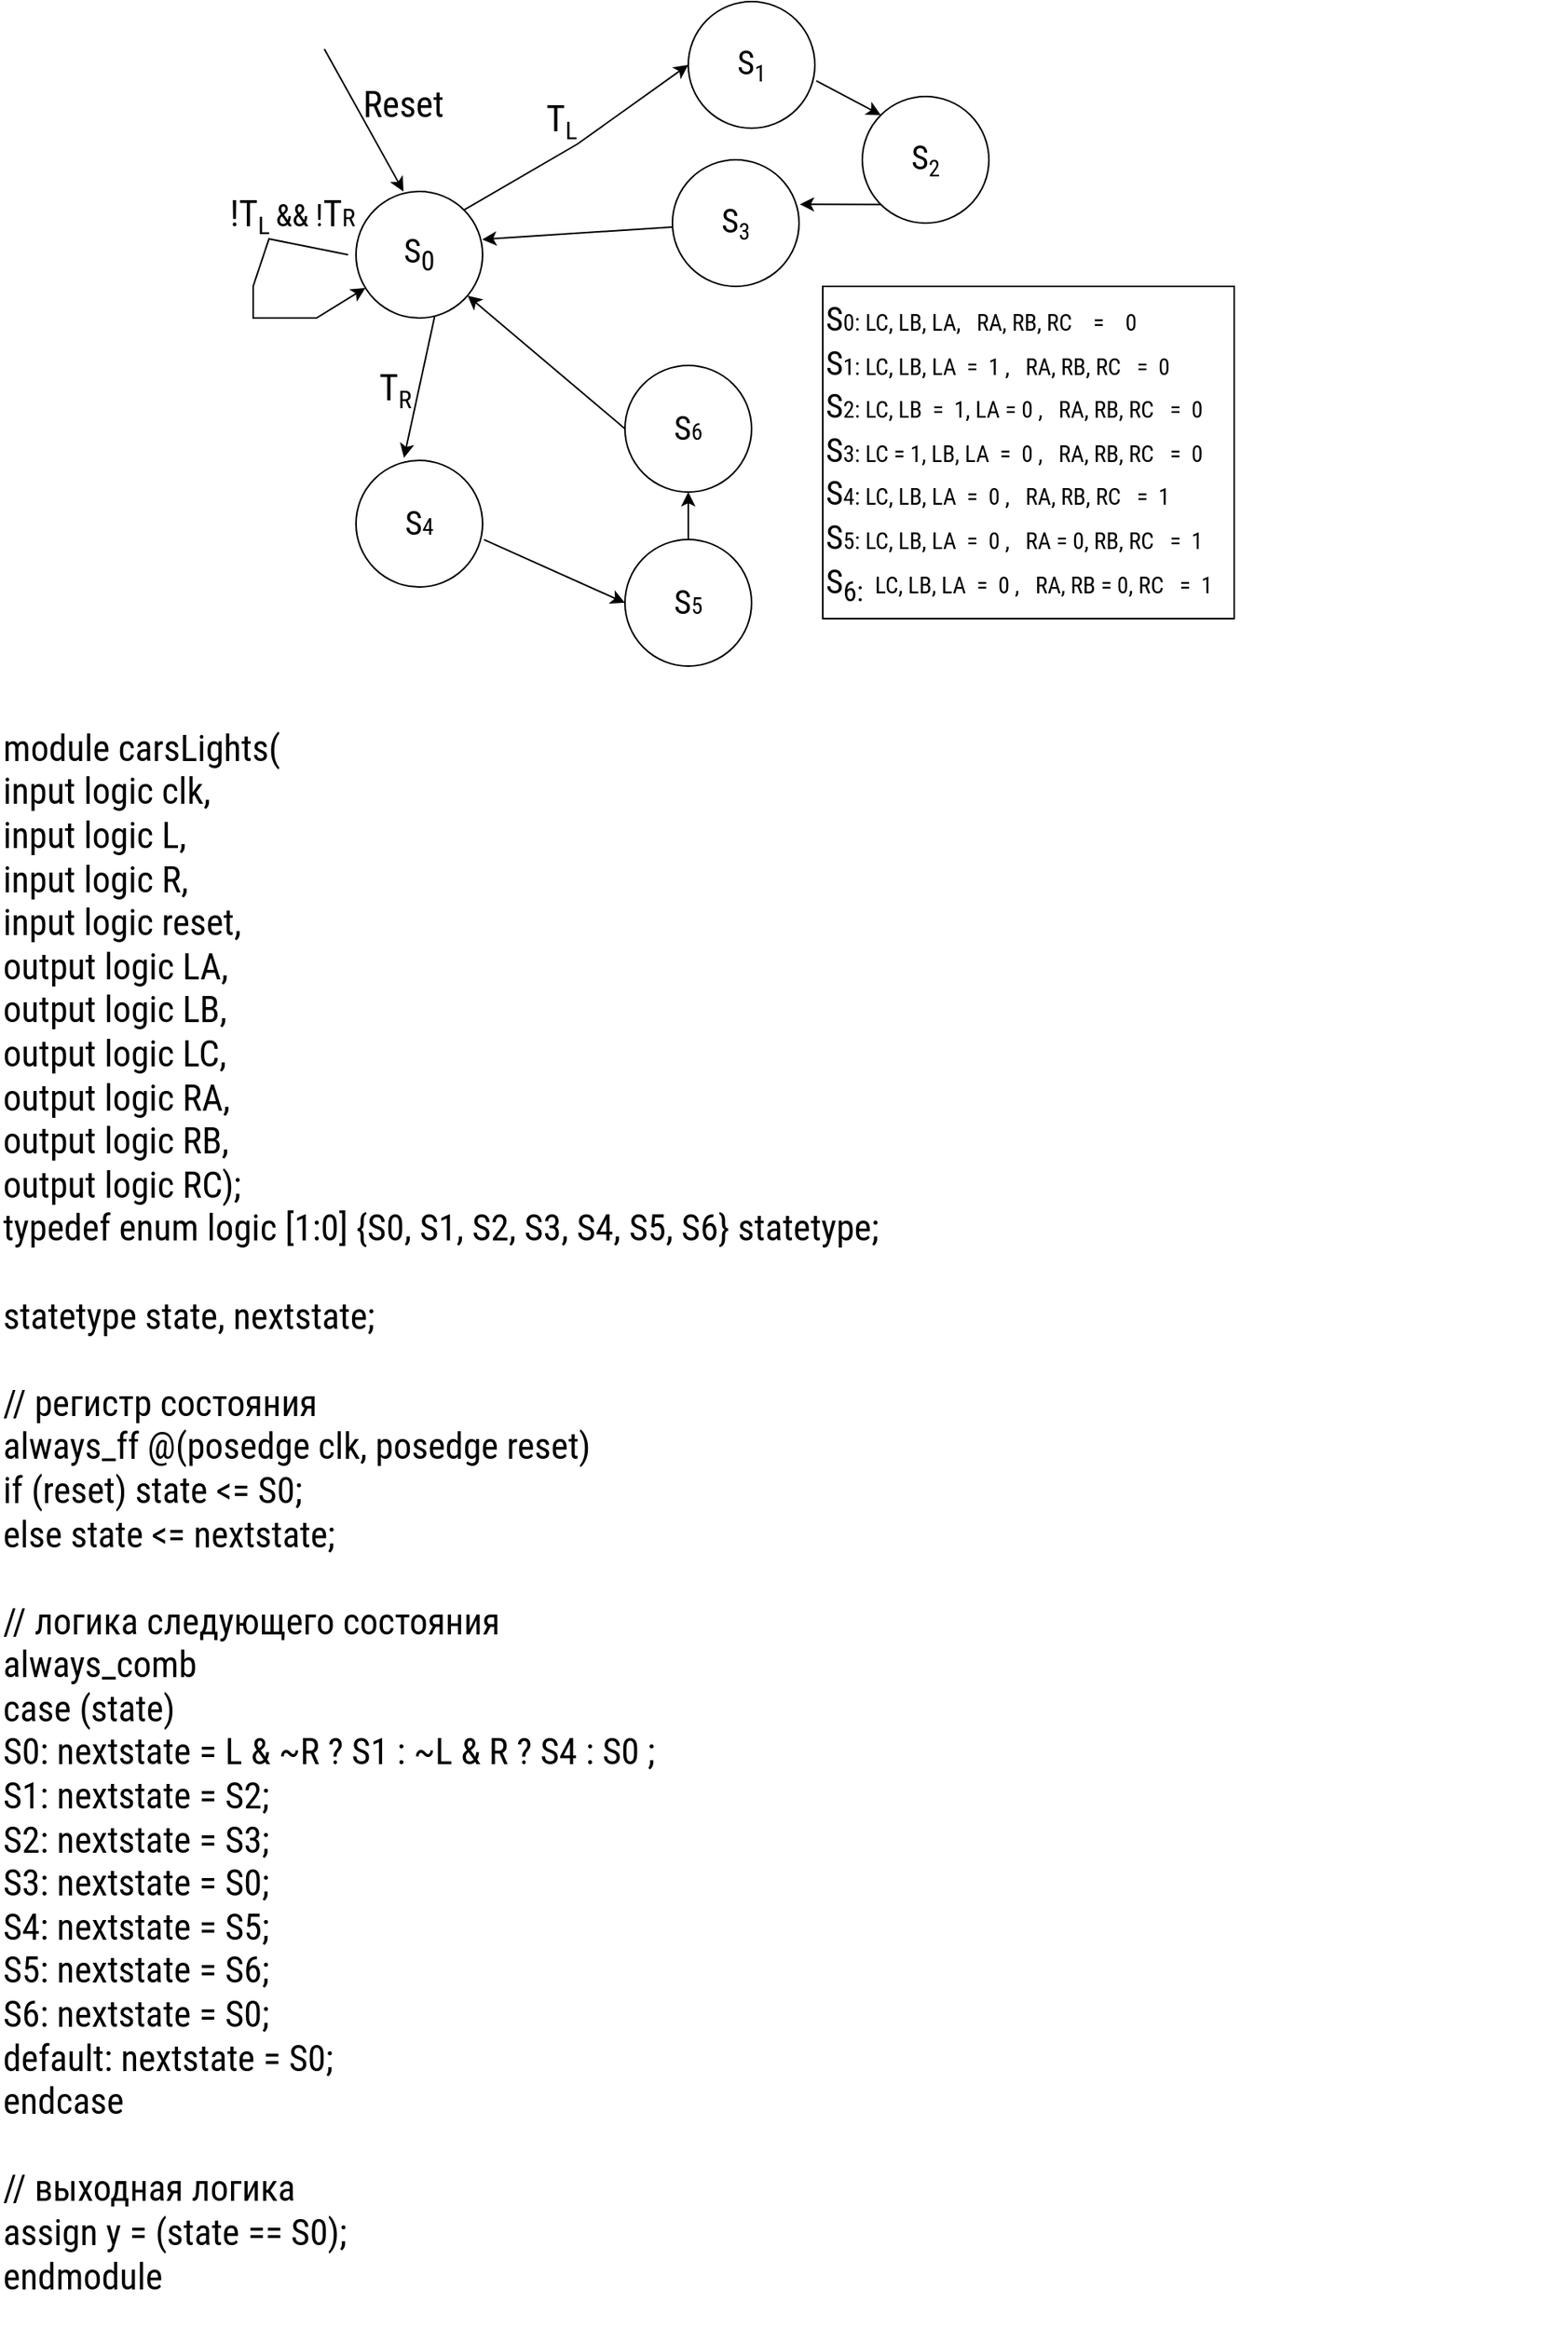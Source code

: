 <mxfile version="17.4.0" type="browser"><diagram id="8jGwa3-cMI73bi4mHVaR" name="Page-1"><mxGraphModel dx="1934" dy="1008" grid="1" gridSize="10" guides="1" tooltips="1" connect="1" arrows="1" fold="1" page="1" pageScale="1" pageWidth="850" pageHeight="1100" math="0" shadow="0"><root><mxCell id="0"/><mxCell id="1" parent="0"/><mxCell id="0Y0bzUgKomWrEx94HKTv-1" value="&lt;font style=&quot;font-size: 21px&quot; face=&quot;Roboto Condensed&quot; data-font-src=&quot;https://fonts.googleapis.com/css?family=Roboto+Condensed&quot;&gt;S&lt;sub&gt;0&lt;/sub&gt;&lt;/font&gt;" style="ellipse;whiteSpace=wrap;html=1;" parent="1" vertex="1"><mxGeometry x="235" y="160" width="80" height="80" as="geometry"/></mxCell><mxCell id="0Y0bzUgKomWrEx94HKTv-2" value="&lt;font style=&quot;font-size: 21px&quot; face=&quot;Roboto Condensed&quot; data-font-src=&quot;https://fonts.googleapis.com/css?family=Roboto+Condensed&quot;&gt;S&lt;/font&gt;&lt;font style=&quot;font-size: 17.5px&quot; face=&quot;Roboto Condensed&quot; data-font-src=&quot;https://fonts.googleapis.com/css?family=Roboto+Condensed&quot;&gt;&lt;sub&gt;1&lt;/sub&gt;&lt;/font&gt;" style="ellipse;whiteSpace=wrap;html=1;" parent="1" vertex="1"><mxGeometry x="445" y="40" width="80" height="80" as="geometry"/></mxCell><mxCell id="0Y0bzUgKomWrEx94HKTv-6" value="" style="endArrow=classic;html=1;rounded=0;fontFamily=Roboto Condensed;fontSource=https%3A%2F%2Ffonts.googleapis.com%2Fcss%3Ffamily%3DRoboto%2BCondensed;fontSize=21;exitX=1;exitY=0;exitDx=0;exitDy=0;entryX=0;entryY=0.5;entryDx=0;entryDy=0;" parent="1" source="0Y0bzUgKomWrEx94HKTv-1" target="0Y0bzUgKomWrEx94HKTv-2" edge="1"><mxGeometry width="50" height="50" relative="1" as="geometry"><mxPoint x="315" y="170" as="sourcePoint"/><mxPoint x="365" y="120" as="targetPoint"/><Array as="points"><mxPoint x="375" y="130"/></Array></mxGeometry></mxCell><mxCell id="0Y0bzUgKomWrEx94HKTv-7" value="&lt;font style=&quot;font-size: 23px&quot;&gt;T&lt;/font&gt;&lt;font style=&quot;font-size: 19.167px&quot;&gt;&lt;sub&gt;L&lt;/sub&gt;&lt;/font&gt;" style="text;html=1;strokeColor=none;fillColor=none;align=center;verticalAlign=middle;whiteSpace=wrap;rounded=0;fontFamily=Roboto Condensed;fontSource=https%3A%2F%2Ffonts.googleapis.com%2Fcss%3Ffamily%3DRoboto%2BCondensed;fontSize=21;" parent="1" vertex="1"><mxGeometry x="335" y="100" width="60" height="30" as="geometry"/></mxCell><mxCell id="0Y0bzUgKomWrEx94HKTv-8" value="" style="endArrow=classic;html=1;rounded=0;fontFamily=Roboto Condensed;fontSource=https%3A%2F%2Ffonts.googleapis.com%2Fcss%3Ffamily%3DRoboto%2BCondensed;fontSize=23;entryX=0.375;entryY=0;entryDx=0;entryDy=0;entryPerimeter=0;" parent="1" target="0Y0bzUgKomWrEx94HKTv-1" edge="1"><mxGeometry width="50" height="50" relative="1" as="geometry"><mxPoint x="215" y="70" as="sourcePoint"/><mxPoint x="305" y="110" as="targetPoint"/></mxGeometry></mxCell><mxCell id="0Y0bzUgKomWrEx94HKTv-9" value="Reset" style="text;html=1;strokeColor=none;fillColor=none;align=center;verticalAlign=middle;whiteSpace=wrap;rounded=0;fontFamily=Roboto Condensed;fontSource=https%3A%2F%2Ffonts.googleapis.com%2Fcss%3Ffamily%3DRoboto%2BCondensed;fontSize=23;" parent="1" vertex="1"><mxGeometry x="235" y="90" width="60" height="30" as="geometry"/></mxCell><mxCell id="0Y0bzUgKomWrEx94HKTv-10" value="&lt;font style=&quot;font-size: 21px&quot; face=&quot;Roboto Condensed&quot; data-font-src=&quot;https://fonts.googleapis.com/css?family=Roboto+Condensed&quot;&gt;S&lt;/font&gt;&lt;font style=&quot;font-size: 17.5px&quot; face=&quot;Roboto Condensed&quot; data-font-src=&quot;https://fonts.googleapis.com/css?family=Roboto+Condensed&quot;&gt;&lt;sub&gt;2&lt;/sub&gt;&lt;/font&gt;" style="ellipse;whiteSpace=wrap;html=1;" parent="1" vertex="1"><mxGeometry x="555" y="100" width="80" height="80" as="geometry"/></mxCell><mxCell id="0Y0bzUgKomWrEx94HKTv-11" value="&lt;font style=&quot;font-size: 21px&quot; face=&quot;Roboto Condensed&quot; data-font-src=&quot;https://fonts.googleapis.com/css?family=Roboto+Condensed&quot;&gt;S&lt;/font&gt;&lt;font style=&quot;font-size: 17.5px&quot; face=&quot;Roboto Condensed&quot; data-font-src=&quot;https://fonts.googleapis.com/css?family=Roboto+Condensed&quot;&gt;&lt;sub&gt;3&lt;/sub&gt;&lt;/font&gt;" style="ellipse;whiteSpace=wrap;html=1;" parent="1" vertex="1"><mxGeometry x="435" y="140" width="80" height="80" as="geometry"/></mxCell><mxCell id="0Y0bzUgKomWrEx94HKTv-12" value="" style="endArrow=classic;html=1;rounded=0;fontFamily=Roboto Condensed;fontSource=https%3A%2F%2Ffonts.googleapis.com%2Fcss%3Ffamily%3DRoboto%2BCondensed;fontSize=23;entryX=0;entryY=0;entryDx=0;entryDy=0;exitX=1.011;exitY=0.626;exitDx=0;exitDy=0;exitPerimeter=0;" parent="1" source="0Y0bzUgKomWrEx94HKTv-2" target="0Y0bzUgKomWrEx94HKTv-10" edge="1"><mxGeometry width="50" height="50" relative="1" as="geometry"><mxPoint x="395" y="200" as="sourcePoint"/><mxPoint x="445" y="150" as="targetPoint"/></mxGeometry></mxCell><mxCell id="0Y0bzUgKomWrEx94HKTv-13" value="" style="endArrow=classic;html=1;rounded=0;fontFamily=Roboto Condensed;fontSource=https%3A%2F%2Ffonts.googleapis.com%2Fcss%3Ffamily%3DRoboto%2BCondensed;fontSize=23;entryX=1.006;entryY=0.352;entryDx=0;entryDy=0;exitX=0;exitY=1;exitDx=0;exitDy=0;entryPerimeter=0;" parent="1" source="0Y0bzUgKomWrEx94HKTv-10" target="0Y0bzUgKomWrEx94HKTv-11" edge="1"><mxGeometry width="50" height="50" relative="1" as="geometry"><mxPoint x="545.88" y="140.08" as="sourcePoint"/><mxPoint x="596.716" y="151.716" as="targetPoint"/></mxGeometry></mxCell><mxCell id="0Y0bzUgKomWrEx94HKTv-14" value="" style="endArrow=classic;html=1;rounded=0;fontFamily=Roboto Condensed;fontSource=https%3A%2F%2Ffonts.googleapis.com%2Fcss%3Ffamily%3DRoboto%2BCondensed;fontSize=23;entryX=0.997;entryY=0.379;entryDx=0;entryDy=0;entryPerimeter=0;" parent="1" source="0Y0bzUgKomWrEx94HKTv-11" target="0Y0bzUgKomWrEx94HKTv-1" edge="1"><mxGeometry width="50" height="50" relative="1" as="geometry"><mxPoint x="596.716" y="208.284" as="sourcePoint"/><mxPoint x="545.48" y="228.16" as="targetPoint"/></mxGeometry></mxCell><mxCell id="0Y0bzUgKomWrEx94HKTv-15" value="&lt;font style=&quot;font-size: 21px&quot; face=&quot;Roboto Condensed&quot; data-font-src=&quot;https://fonts.googleapis.com/css?family=Roboto+Condensed&quot;&gt;S&lt;/font&gt;&lt;font style=&quot;font-size: 14.583px&quot; face=&quot;Roboto Condensed&quot; data-font-src=&quot;https://fonts.googleapis.com/css?family=Roboto+Condensed&quot;&gt;4&lt;/font&gt;" style="ellipse;whiteSpace=wrap;html=1;" parent="1" vertex="1"><mxGeometry x="235" y="330" width="80" height="80" as="geometry"/></mxCell><mxCell id="0Y0bzUgKomWrEx94HKTv-16" value="&lt;font style=&quot;font-size: 21px&quot; face=&quot;Roboto Condensed&quot; data-font-src=&quot;https://fonts.googleapis.com/css?family=Roboto+Condensed&quot;&gt;S&lt;/font&gt;&lt;font style=&quot;font-size: 14.583px&quot; face=&quot;Roboto Condensed&quot; data-font-src=&quot;https://fonts.googleapis.com/css?family=Roboto+Condensed&quot;&gt;5&lt;/font&gt;" style="ellipse;whiteSpace=wrap;html=1;" parent="1" vertex="1"><mxGeometry x="405" y="380" width="80" height="80" as="geometry"/></mxCell><mxCell id="0Y0bzUgKomWrEx94HKTv-17" value="&lt;font style=&quot;font-size: 21px&quot; face=&quot;Roboto Condensed&quot; data-font-src=&quot;https://fonts.googleapis.com/css?family=Roboto+Condensed&quot;&gt;S&lt;/font&gt;&lt;font style=&quot;font-size: 14.583px&quot; face=&quot;Roboto Condensed&quot; data-font-src=&quot;https://fonts.googleapis.com/css?family=Roboto+Condensed&quot;&gt;6&lt;/font&gt;" style="ellipse;whiteSpace=wrap;html=1;" parent="1" vertex="1"><mxGeometry x="405" y="270" width="80" height="80" as="geometry"/></mxCell><mxCell id="0Y0bzUgKomWrEx94HKTv-18" value="" style="endArrow=classic;html=1;rounded=0;fontFamily=Roboto Condensed;fontSource=https%3A%2F%2Ffonts.googleapis.com%2Fcss%3Ffamily%3DRoboto%2BCondensed;fontSize=23;entryX=0;entryY=0.5;entryDx=0;entryDy=0;exitX=1.011;exitY=0.626;exitDx=0;exitDy=0;exitPerimeter=0;" parent="1" source="0Y0bzUgKomWrEx94HKTv-15" target="0Y0bzUgKomWrEx94HKTv-16" edge="1"><mxGeometry width="50" height="50" relative="1" as="geometry"><mxPoint x="360" y="410" as="sourcePoint"/><mxPoint x="410" y="360" as="targetPoint"/></mxGeometry></mxCell><mxCell id="0Y0bzUgKomWrEx94HKTv-25" value="" style="endArrow=classic;html=1;rounded=0;fontFamily=Roboto Condensed;fontSource=https%3A%2F%2Ffonts.googleapis.com%2Fcss%3Ffamily%3DRoboto%2BCondensed;fontSize=23;entryX=0.379;entryY=-0.021;entryDx=0;entryDy=0;exitX=0.621;exitY=0.989;exitDx=0;exitDy=0;entryPerimeter=0;exitPerimeter=0;" parent="1" source="0Y0bzUgKomWrEx94HKTv-1" target="0Y0bzUgKomWrEx94HKTv-15" edge="1"><mxGeometry width="50" height="50" relative="1" as="geometry"><mxPoint x="376.236" y="270.124" as="sourcePoint"/><mxPoint x="325" y="270" as="targetPoint"/></mxGeometry></mxCell><mxCell id="0Y0bzUgKomWrEx94HKTv-26" value="&lt;font style=&quot;font-size: 23px&quot;&gt;T&lt;/font&gt;&lt;font style=&quot;font-size: 19.167px&quot;&gt;&lt;sub&gt;R&lt;/sub&gt;&lt;/font&gt;" style="text;html=1;strokeColor=none;fillColor=none;align=center;verticalAlign=middle;whiteSpace=wrap;rounded=0;fontFamily=Roboto Condensed;fontSource=https%3A%2F%2Ffonts.googleapis.com%2Fcss%3Ffamily%3DRoboto%2BCondensed;fontSize=21;" parent="1" vertex="1"><mxGeometry x="230" y="270" width="60" height="30" as="geometry"/></mxCell><mxCell id="0Y0bzUgKomWrEx94HKTv-27" value="" style="endArrow=classic;html=1;rounded=0;fontFamily=Roboto Condensed;fontSource=https%3A%2F%2Ffonts.googleapis.com%2Fcss%3Ffamily%3DRoboto%2BCondensed;fontSize=23;entryX=0.5;entryY=1;entryDx=0;entryDy=0;exitX=0.5;exitY=0;exitDx=0;exitDy=0;" parent="1" source="0Y0bzUgKomWrEx94HKTv-16" target="0Y0bzUgKomWrEx94HKTv-17" edge="1"><mxGeometry width="50" height="50" relative="1" as="geometry"><mxPoint x="375.88" y="360.08" as="sourcePoint"/><mxPoint x="465" y="400" as="targetPoint"/></mxGeometry></mxCell><mxCell id="0Y0bzUgKomWrEx94HKTv-28" value="" style="endArrow=classic;html=1;rounded=0;fontFamily=Roboto Condensed;fontSource=https%3A%2F%2Ffonts.googleapis.com%2Fcss%3Ffamily%3DRoboto%2BCondensed;fontSize=23;exitX=0;exitY=0.5;exitDx=0;exitDy=0;" parent="1" source="0Y0bzUgKomWrEx94HKTv-17" target="0Y0bzUgKomWrEx94HKTv-1" edge="1"><mxGeometry width="50" height="50" relative="1" as="geometry"><mxPoint x="505" y="360" as="sourcePoint"/><mxPoint x="495" y="330" as="targetPoint"/></mxGeometry></mxCell><mxCell id="0Y0bzUgKomWrEx94HKTv-30" value="&lt;font face=&quot;Roboto Condensed&quot; data-font-src=&quot;https://fonts.googleapis.com/css?family=Roboto+Condensed&quot; style=&quot;font-size: 21px&quot;&gt;S&lt;/font&gt;&lt;font face=&quot;Roboto Condensed&quot; data-font-src=&quot;https://fonts.googleapis.com/css?family=Roboto+Condensed&quot; style=&quot;font-size: 14.583px&quot;&gt;0: LC, LB, LA,&amp;nbsp; &amp;nbsp;RA, RB, RC&amp;nbsp; &amp;nbsp; =&amp;nbsp; &amp;nbsp; 0&lt;br&gt;&lt;font face=&quot;Roboto Condensed&quot; data-font-src=&quot;https://fonts.googleapis.com/css?family=Roboto+Condensed&quot; style=&quot;font-size: 21px&quot;&gt;S&lt;/font&gt;&lt;font face=&quot;Roboto Condensed&quot; data-font-src=&quot;https://fonts.googleapis.com/css?family=Roboto+Condensed&quot;&gt;1: LC, LB, LA&amp;nbsp; =&amp;nbsp; 1 ,&amp;nbsp; &amp;nbsp;RA, RB, RC&amp;nbsp; &amp;nbsp;=&amp;nbsp; 0&lt;br&gt;&lt;/font&gt;&lt;font face=&quot;Roboto Condensed&quot; data-font-src=&quot;https://fonts.googleapis.com/css?family=Roboto+Condensed&quot; style=&quot;font-size: 21px&quot;&gt;S&lt;/font&gt;&lt;font face=&quot;Roboto Condensed&quot; data-font-src=&quot;https://fonts.googleapis.com/css?family=Roboto+Condensed&quot;&gt;2: LC, LB&amp;nbsp; =&amp;nbsp; 1, LA = 0 ,&amp;nbsp; &amp;nbsp;RA, RB, RC&amp;nbsp; &amp;nbsp;=&amp;nbsp; 0&lt;br&gt;&lt;/font&gt;&lt;font face=&quot;Roboto Condensed&quot; data-font-src=&quot;https://fonts.googleapis.com/css?family=Roboto+Condensed&quot; style=&quot;font-size: 21px&quot;&gt;S&lt;/font&gt;&lt;font face=&quot;Roboto Condensed&quot; data-font-src=&quot;https://fonts.googleapis.com/css?family=Roboto+Condensed&quot;&gt;3: LC = 1, LB, LA&amp;nbsp; =&amp;nbsp; 0 ,&amp;nbsp; &amp;nbsp;RA, RB, RC&amp;nbsp; &amp;nbsp;=&amp;nbsp; 0&lt;br&gt;&lt;/font&gt;&lt;font face=&quot;Roboto Condensed&quot; data-font-src=&quot;https://fonts.googleapis.com/css?family=Roboto+Condensed&quot; style=&quot;font-size: 21px&quot;&gt;S&lt;/font&gt;&lt;font face=&quot;Roboto Condensed&quot; data-font-src=&quot;https://fonts.googleapis.com/css?family=Roboto+Condensed&quot;&gt;4: LC, LB, LA&amp;nbsp; =&amp;nbsp; 0 ,&amp;nbsp; &amp;nbsp;RA, RB, RC&amp;nbsp; &amp;nbsp;=&amp;nbsp; 1&lt;br&gt;&lt;/font&gt;&lt;font face=&quot;Roboto Condensed&quot; data-font-src=&quot;https://fonts.googleapis.com/css?family=Roboto+Condensed&quot; style=&quot;font-size: 21px&quot;&gt;S&lt;/font&gt;&lt;font face=&quot;Roboto Condensed&quot; data-font-src=&quot;https://fonts.googleapis.com/css?family=Roboto+Condensed&quot;&gt;5:&amp;nbsp;LC, LB, LA&amp;nbsp; =&amp;nbsp; 0 ,&amp;nbsp; &amp;nbsp;RA = 0, RB, RC&amp;nbsp; &amp;nbsp;=&amp;nbsp; 1&lt;br&gt;&lt;font face=&quot;Roboto Condensed&quot; data-font-src=&quot;https://fonts.googleapis.com/css?family=Roboto+Condensed&quot; style=&quot;font-size: 21px&quot;&gt;S&lt;sub&gt;6:&amp;nbsp;&lt;/sub&gt;&lt;/font&gt;&amp;nbsp;LC, LB, LA&amp;nbsp; =&amp;nbsp; 0 ,&amp;nbsp; &amp;nbsp;RA, RB = 0, RC&amp;nbsp; &amp;nbsp;=&amp;nbsp; 1&lt;br&gt;&lt;/font&gt;&lt;br&gt;&lt;/font&gt;" style="text;html=1;strokeColor=default;fillColor=none;align=left;verticalAlign=top;whiteSpace=wrap;rounded=0;fontFamily=Roboto Condensed;fontSource=https%3A%2F%2Ffonts.googleapis.com%2Fcss%3Ffamily%3DRoboto%2BCondensed;fontSize=23;" parent="1" vertex="1"><mxGeometry x="530" y="220" width="260" height="210" as="geometry"/></mxCell><mxCell id="p5IX-ABAMDiMrnPEFbnc-1" value="" style="endArrow=classic;html=1;rounded=0;fontFamily=Roboto Condensed;fontSource=https%3A%2F%2Ffonts.googleapis.com%2Fcss%3Ffamily%3DRoboto%2BCondensed;fontSize=23;" edge="1" parent="1" target="0Y0bzUgKomWrEx94HKTv-1"><mxGeometry width="50" height="50" relative="1" as="geometry"><mxPoint x="230" y="200" as="sourcePoint"/><mxPoint x="180" y="250" as="targetPoint"/><Array as="points"><mxPoint x="180" y="190"/><mxPoint x="170" y="220"/><mxPoint x="170" y="240"/><mxPoint x="210" y="240"/></Array></mxGeometry></mxCell><mxCell id="p5IX-ABAMDiMrnPEFbnc-2" value="&lt;font style=&quot;font-size: 23px&quot;&gt;!T&lt;/font&gt;&lt;font style=&quot;font-size: 19.167px&quot;&gt;&lt;sub&gt;L &lt;/sub&gt;&amp;amp;&amp;amp; !&lt;/font&gt;&lt;font style=&quot;font-size: 23px&quot;&gt;T&lt;/font&gt;&lt;font style=&quot;font-size: 15.972px&quot;&gt;R&lt;/font&gt;" style="text;html=1;strokeColor=none;fillColor=none;align=center;verticalAlign=middle;whiteSpace=wrap;rounded=0;fontFamily=Roboto Condensed;fontSource=https%3A%2F%2Ffonts.googleapis.com%2Fcss%3Ffamily%3DRoboto%2BCondensed;fontSize=21;" vertex="1" parent="1"><mxGeometry x="150" y="160" width="90" height="30" as="geometry"/></mxCell><mxCell id="p5IX-ABAMDiMrnPEFbnc-3" value="module carsLights(&lt;br&gt;input logic clk, &lt;br&gt;input logic L, &lt;br&gt;input logic R, &lt;br&gt;input logic reset, &lt;br&gt;output logic LA, &lt;br&gt;output logic LB,&lt;br&gt;output logic LC,&lt;br&gt;output logic RA,&lt;br&gt;output logic RB,&lt;br&gt;output logic RC);&lt;br&gt; &lt;span&gt;&#9;&lt;/span&gt;typedef enum logic [1:0] {S0, S1, S2, S3, S4, S5, S6} statetype;&lt;br&gt;&lt;br&gt; &lt;span&gt;&#9;&lt;/span&gt;&lt;span&gt;&#9;&lt;/span&gt;statetype state, nextstate;&lt;br&gt;&lt;br&gt; &lt;span&gt;&#9;&lt;/span&gt;&lt;span&gt;&#9;&lt;/span&gt;// регистр состояния&lt;br&gt; &lt;span&gt;&#9;&lt;/span&gt;&lt;span&gt;&#9;&lt;/span&gt;always_ff @(posedge clk, posedge reset)&lt;br&gt; &lt;span&gt;&#9;&lt;/span&gt;&lt;span&gt;&#9;&lt;/span&gt;&lt;span&gt;&#9;&lt;/span&gt;&lt;span&gt;&#9;&lt;/span&gt;if (reset) state &amp;lt;= S0;&lt;br&gt; &lt;span&gt;&#9;&lt;/span&gt;&lt;span&gt;&#9;&lt;/span&gt;&lt;span&gt;&#9;&lt;/span&gt;&lt;span&gt;&#9;&lt;/span&gt;else state &amp;lt;= nextstate;&lt;br&gt;&lt;br&gt; &lt;span&gt;&#9;&lt;/span&gt;&lt;span&gt;&#9;&lt;/span&gt;// логика следующего состояния&lt;br&gt; &lt;span&gt;&#9;&lt;/span&gt;&lt;span&gt;&#9;&lt;/span&gt;always_comb&lt;br&gt; &lt;span&gt;&#9;&lt;/span&gt;&lt;span&gt;&#9;&lt;/span&gt;&lt;span&gt;&#9;&lt;/span&gt;case (state)&lt;br&gt; &lt;span&gt;&#9;&lt;/span&gt;&lt;span&gt;&#9;&lt;/span&gt;&lt;span&gt;&#9;&lt;/span&gt;&lt;span&gt;&#9;&lt;/span&gt;&lt;span&gt;&#9;&lt;/span&gt;S0: nextstate = L &amp;amp; ~R ? S1 : ~L &amp;amp; R ? S4 : S0 ;&lt;br&gt; &lt;span&gt;&#9;&lt;/span&gt;&lt;span&gt;&#9;&lt;/span&gt;&lt;span&gt;&#9;&lt;/span&gt;&lt;span&gt;&#9;&lt;/span&gt;&lt;span&gt;&#9;&lt;/span&gt;S1: nextstate = S2;&lt;br&gt; &lt;span&gt;&#9;&lt;/span&gt;&lt;span&gt;&#9;&lt;/span&gt;&lt;span&gt;&#9;&lt;/span&gt;&lt;span&gt;&#9;&lt;/span&gt;&lt;span&gt;&#9;&lt;/span&gt;S2: nextstate = S3;&lt;br&gt;&lt;span&gt;&#9;&lt;/span&gt;&lt;span&gt;&#9;&lt;/span&gt;&lt;span&gt;&#9;&lt;/span&gt;&lt;span&gt;&#9;&lt;/span&gt;&lt;span&gt;&#9;&lt;/span&gt;S3: nextstate = S0;&lt;br&gt;&lt;span&gt;&#9;&lt;/span&gt;&lt;span&gt;&#9;&lt;/span&gt;S4: nextstate = S5;&lt;br&gt;&lt;span&gt;&#9;&lt;/span&gt;&lt;span&gt;&#9;&lt;/span&gt;S5: nextstate = S6;&lt;br&gt;&lt;span&gt;&#9;&lt;/span&gt;&lt;span&gt;&#9;&lt;/span&gt;S6: nextstate = S0;&lt;br&gt; &lt;span&gt;&#9;&lt;/span&gt;&lt;span&gt;&#9;&lt;/span&gt;default: nextstate = S0;&lt;br&gt; &lt;span&gt;&#9;&lt;/span&gt;endcase&lt;br&gt;&lt;br&gt; // выходная логика&lt;br&gt; assign y = (state == S0);&lt;br&gt;endmodule" style="text;html=1;strokeColor=none;fillColor=none;align=left;verticalAlign=middle;whiteSpace=wrap;rounded=0;fontFamily=Roboto Condensed;fontSource=https%3A%2F%2Ffonts.googleapis.com%2Fcss%3Ffamily%3DRoboto%2BCondensed;fontSize=23;fontStyle=0" vertex="1" parent="1"><mxGeometry x="10" y="480" width="990" height="1030" as="geometry"/></mxCell></root></mxGraphModel></diagram></mxfile>